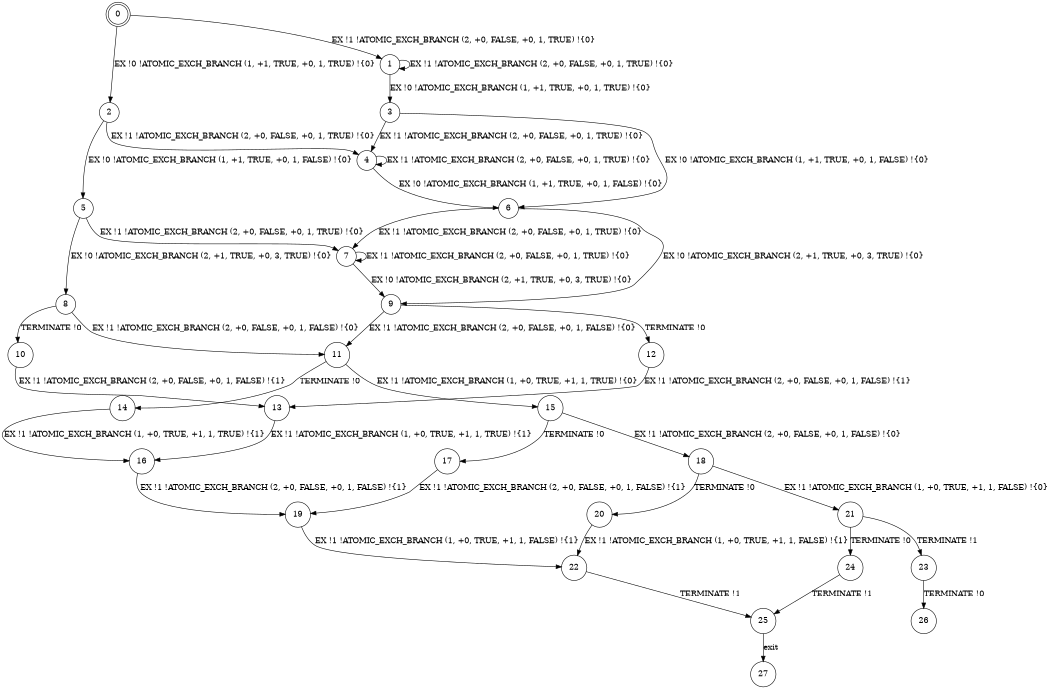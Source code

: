 digraph BCG {
size = "7, 10.5";
center = TRUE;
node [shape = circle];
0 [peripheries = 2];
0 -> 1 [label = "EX !1 !ATOMIC_EXCH_BRANCH (2, +0, FALSE, +0, 1, TRUE) !{0}"];
0 -> 2 [label = "EX !0 !ATOMIC_EXCH_BRANCH (1, +1, TRUE, +0, 1, TRUE) !{0}"];
1 -> 3 [label = "EX !0 !ATOMIC_EXCH_BRANCH (1, +1, TRUE, +0, 1, TRUE) !{0}"];
1 -> 1 [label = "EX !1 !ATOMIC_EXCH_BRANCH (2, +0, FALSE, +0, 1, TRUE) !{0}"];
2 -> 4 [label = "EX !1 !ATOMIC_EXCH_BRANCH (2, +0, FALSE, +0, 1, TRUE) !{0}"];
2 -> 5 [label = "EX !0 !ATOMIC_EXCH_BRANCH (1, +1, TRUE, +0, 1, FALSE) !{0}"];
3 -> 4 [label = "EX !1 !ATOMIC_EXCH_BRANCH (2, +0, FALSE, +0, 1, TRUE) !{0}"];
3 -> 6 [label = "EX !0 !ATOMIC_EXCH_BRANCH (1, +1, TRUE, +0, 1, FALSE) !{0}"];
4 -> 4 [label = "EX !1 !ATOMIC_EXCH_BRANCH (2, +0, FALSE, +0, 1, TRUE) !{0}"];
4 -> 6 [label = "EX !0 !ATOMIC_EXCH_BRANCH (1, +1, TRUE, +0, 1, FALSE) !{0}"];
5 -> 7 [label = "EX !1 !ATOMIC_EXCH_BRANCH (2, +0, FALSE, +0, 1, TRUE) !{0}"];
5 -> 8 [label = "EX !0 !ATOMIC_EXCH_BRANCH (2, +1, TRUE, +0, 3, TRUE) !{0}"];
6 -> 7 [label = "EX !1 !ATOMIC_EXCH_BRANCH (2, +0, FALSE, +0, 1, TRUE) !{0}"];
6 -> 9 [label = "EX !0 !ATOMIC_EXCH_BRANCH (2, +1, TRUE, +0, 3, TRUE) !{0}"];
7 -> 7 [label = "EX !1 !ATOMIC_EXCH_BRANCH (2, +0, FALSE, +0, 1, TRUE) !{0}"];
7 -> 9 [label = "EX !0 !ATOMIC_EXCH_BRANCH (2, +1, TRUE, +0, 3, TRUE) !{0}"];
8 -> 10 [label = "TERMINATE !0"];
8 -> 11 [label = "EX !1 !ATOMIC_EXCH_BRANCH (2, +0, FALSE, +0, 1, FALSE) !{0}"];
9 -> 12 [label = "TERMINATE !0"];
9 -> 11 [label = "EX !1 !ATOMIC_EXCH_BRANCH (2, +0, FALSE, +0, 1, FALSE) !{0}"];
10 -> 13 [label = "EX !1 !ATOMIC_EXCH_BRANCH (2, +0, FALSE, +0, 1, FALSE) !{1}"];
11 -> 14 [label = "TERMINATE !0"];
11 -> 15 [label = "EX !1 !ATOMIC_EXCH_BRANCH (1, +0, TRUE, +1, 1, TRUE) !{0}"];
12 -> 13 [label = "EX !1 !ATOMIC_EXCH_BRANCH (2, +0, FALSE, +0, 1, FALSE) !{1}"];
13 -> 16 [label = "EX !1 !ATOMIC_EXCH_BRANCH (1, +0, TRUE, +1, 1, TRUE) !{1}"];
14 -> 16 [label = "EX !1 !ATOMIC_EXCH_BRANCH (1, +0, TRUE, +1, 1, TRUE) !{1}"];
15 -> 17 [label = "TERMINATE !0"];
15 -> 18 [label = "EX !1 !ATOMIC_EXCH_BRANCH (2, +0, FALSE, +0, 1, FALSE) !{0}"];
16 -> 19 [label = "EX !1 !ATOMIC_EXCH_BRANCH (2, +0, FALSE, +0, 1, FALSE) !{1}"];
17 -> 19 [label = "EX !1 !ATOMIC_EXCH_BRANCH (2, +0, FALSE, +0, 1, FALSE) !{1}"];
18 -> 20 [label = "TERMINATE !0"];
18 -> 21 [label = "EX !1 !ATOMIC_EXCH_BRANCH (1, +0, TRUE, +1, 1, FALSE) !{0}"];
19 -> 22 [label = "EX !1 !ATOMIC_EXCH_BRANCH (1, +0, TRUE, +1, 1, FALSE) !{1}"];
20 -> 22 [label = "EX !1 !ATOMIC_EXCH_BRANCH (1, +0, TRUE, +1, 1, FALSE) !{1}"];
21 -> 23 [label = "TERMINATE !1"];
21 -> 24 [label = "TERMINATE !0"];
22 -> 25 [label = "TERMINATE !1"];
23 -> 26 [label = "TERMINATE !0"];
24 -> 25 [label = "TERMINATE !1"];
25 -> 27 [label = "exit"];
}
